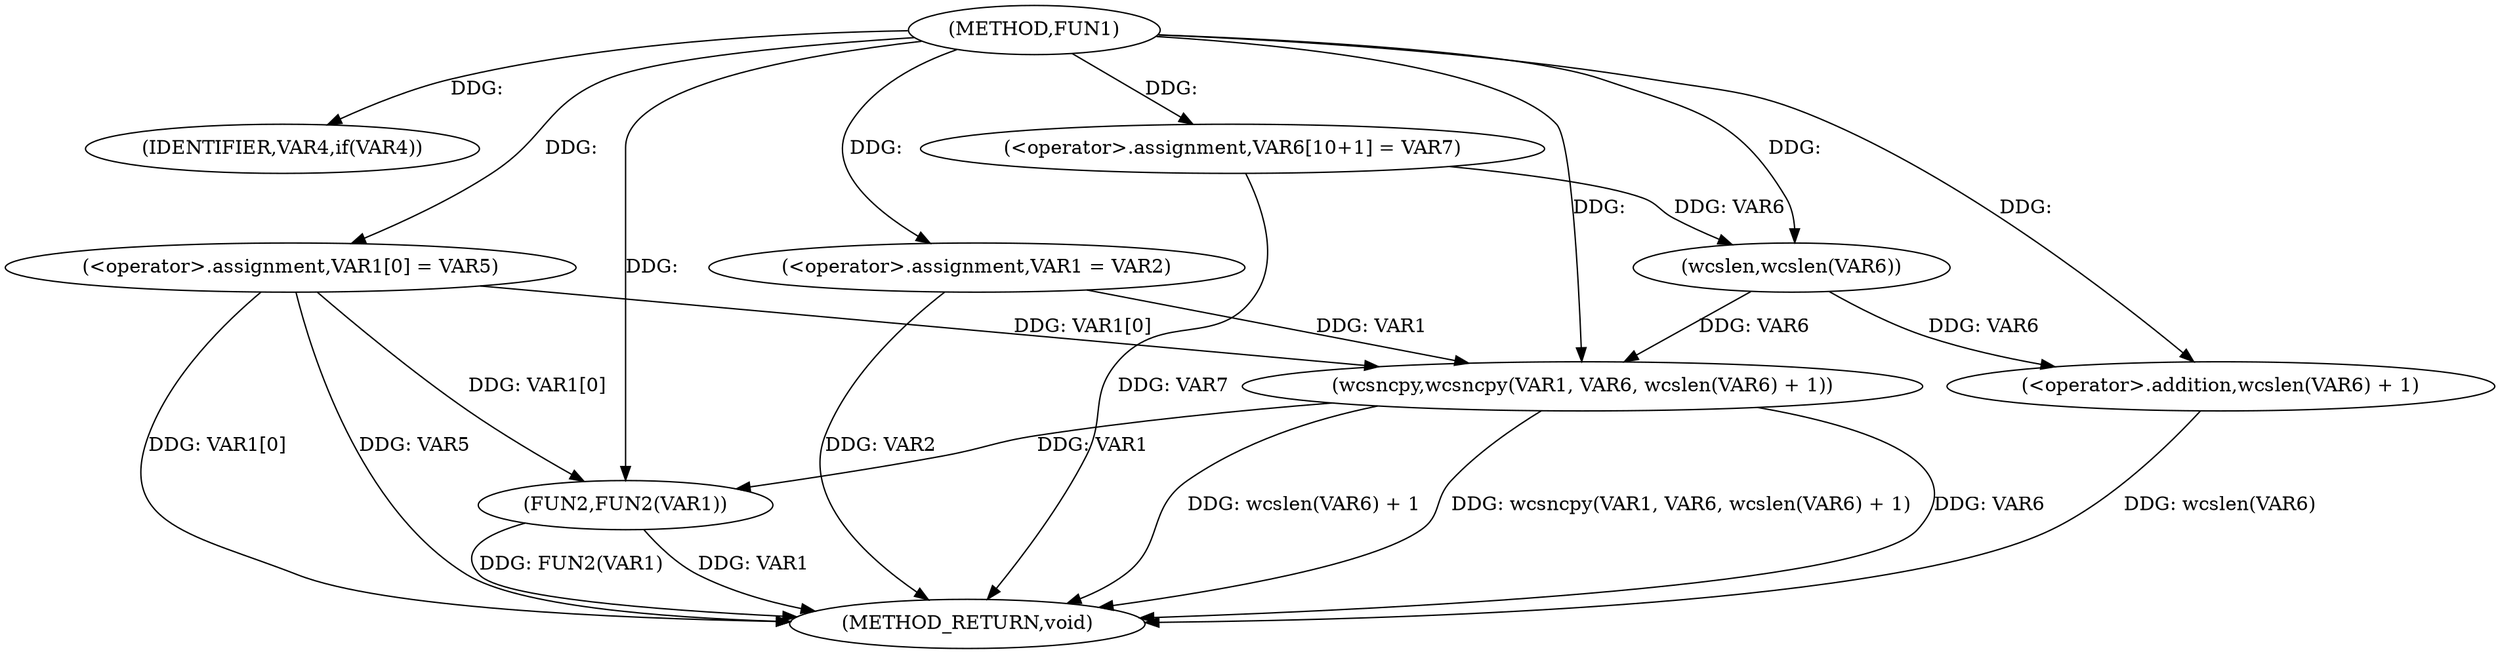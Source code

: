 digraph FUN1 {  
"1000100" [label = "(METHOD,FUN1)" ]
"1000130" [label = "(METHOD_RETURN,void)" ]
"1000106" [label = "(IDENTIFIER,VAR4,if(VAR4))" ]
"1000108" [label = "(<operator>.assignment,VAR1 = VAR2)" ]
"1000111" [label = "(<operator>.assignment,VAR1[0] = VAR5)" ]
"1000118" [label = "(<operator>.assignment,VAR6[10+1] = VAR7)" ]
"1000121" [label = "(wcsncpy,wcsncpy(VAR1, VAR6, wcslen(VAR6) + 1))" ]
"1000124" [label = "(<operator>.addition,wcslen(VAR6) + 1)" ]
"1000125" [label = "(wcslen,wcslen(VAR6))" ]
"1000128" [label = "(FUN2,FUN2(VAR1))" ]
  "1000124" -> "1000130"  [ label = "DDG: wcslen(VAR6)"] 
  "1000121" -> "1000130"  [ label = "DDG: VAR6"] 
  "1000128" -> "1000130"  [ label = "DDG: VAR1"] 
  "1000111" -> "1000130"  [ label = "DDG: VAR1[0]"] 
  "1000128" -> "1000130"  [ label = "DDG: FUN2(VAR1)"] 
  "1000121" -> "1000130"  [ label = "DDG: wcslen(VAR6) + 1"] 
  "1000111" -> "1000130"  [ label = "DDG: VAR5"] 
  "1000121" -> "1000130"  [ label = "DDG: wcsncpy(VAR1, VAR6, wcslen(VAR6) + 1)"] 
  "1000108" -> "1000130"  [ label = "DDG: VAR2"] 
  "1000118" -> "1000130"  [ label = "DDG: VAR7"] 
  "1000100" -> "1000106"  [ label = "DDG: "] 
  "1000100" -> "1000108"  [ label = "DDG: "] 
  "1000100" -> "1000111"  [ label = "DDG: "] 
  "1000100" -> "1000118"  [ label = "DDG: "] 
  "1000111" -> "1000121"  [ label = "DDG: VAR1[0]"] 
  "1000108" -> "1000121"  [ label = "DDG: VAR1"] 
  "1000100" -> "1000121"  [ label = "DDG: "] 
  "1000125" -> "1000121"  [ label = "DDG: VAR6"] 
  "1000125" -> "1000124"  [ label = "DDG: VAR6"] 
  "1000118" -> "1000125"  [ label = "DDG: VAR6"] 
  "1000100" -> "1000125"  [ label = "DDG: "] 
  "1000100" -> "1000124"  [ label = "DDG: "] 
  "1000111" -> "1000128"  [ label = "DDG: VAR1[0]"] 
  "1000121" -> "1000128"  [ label = "DDG: VAR1"] 
  "1000100" -> "1000128"  [ label = "DDG: "] 
}
